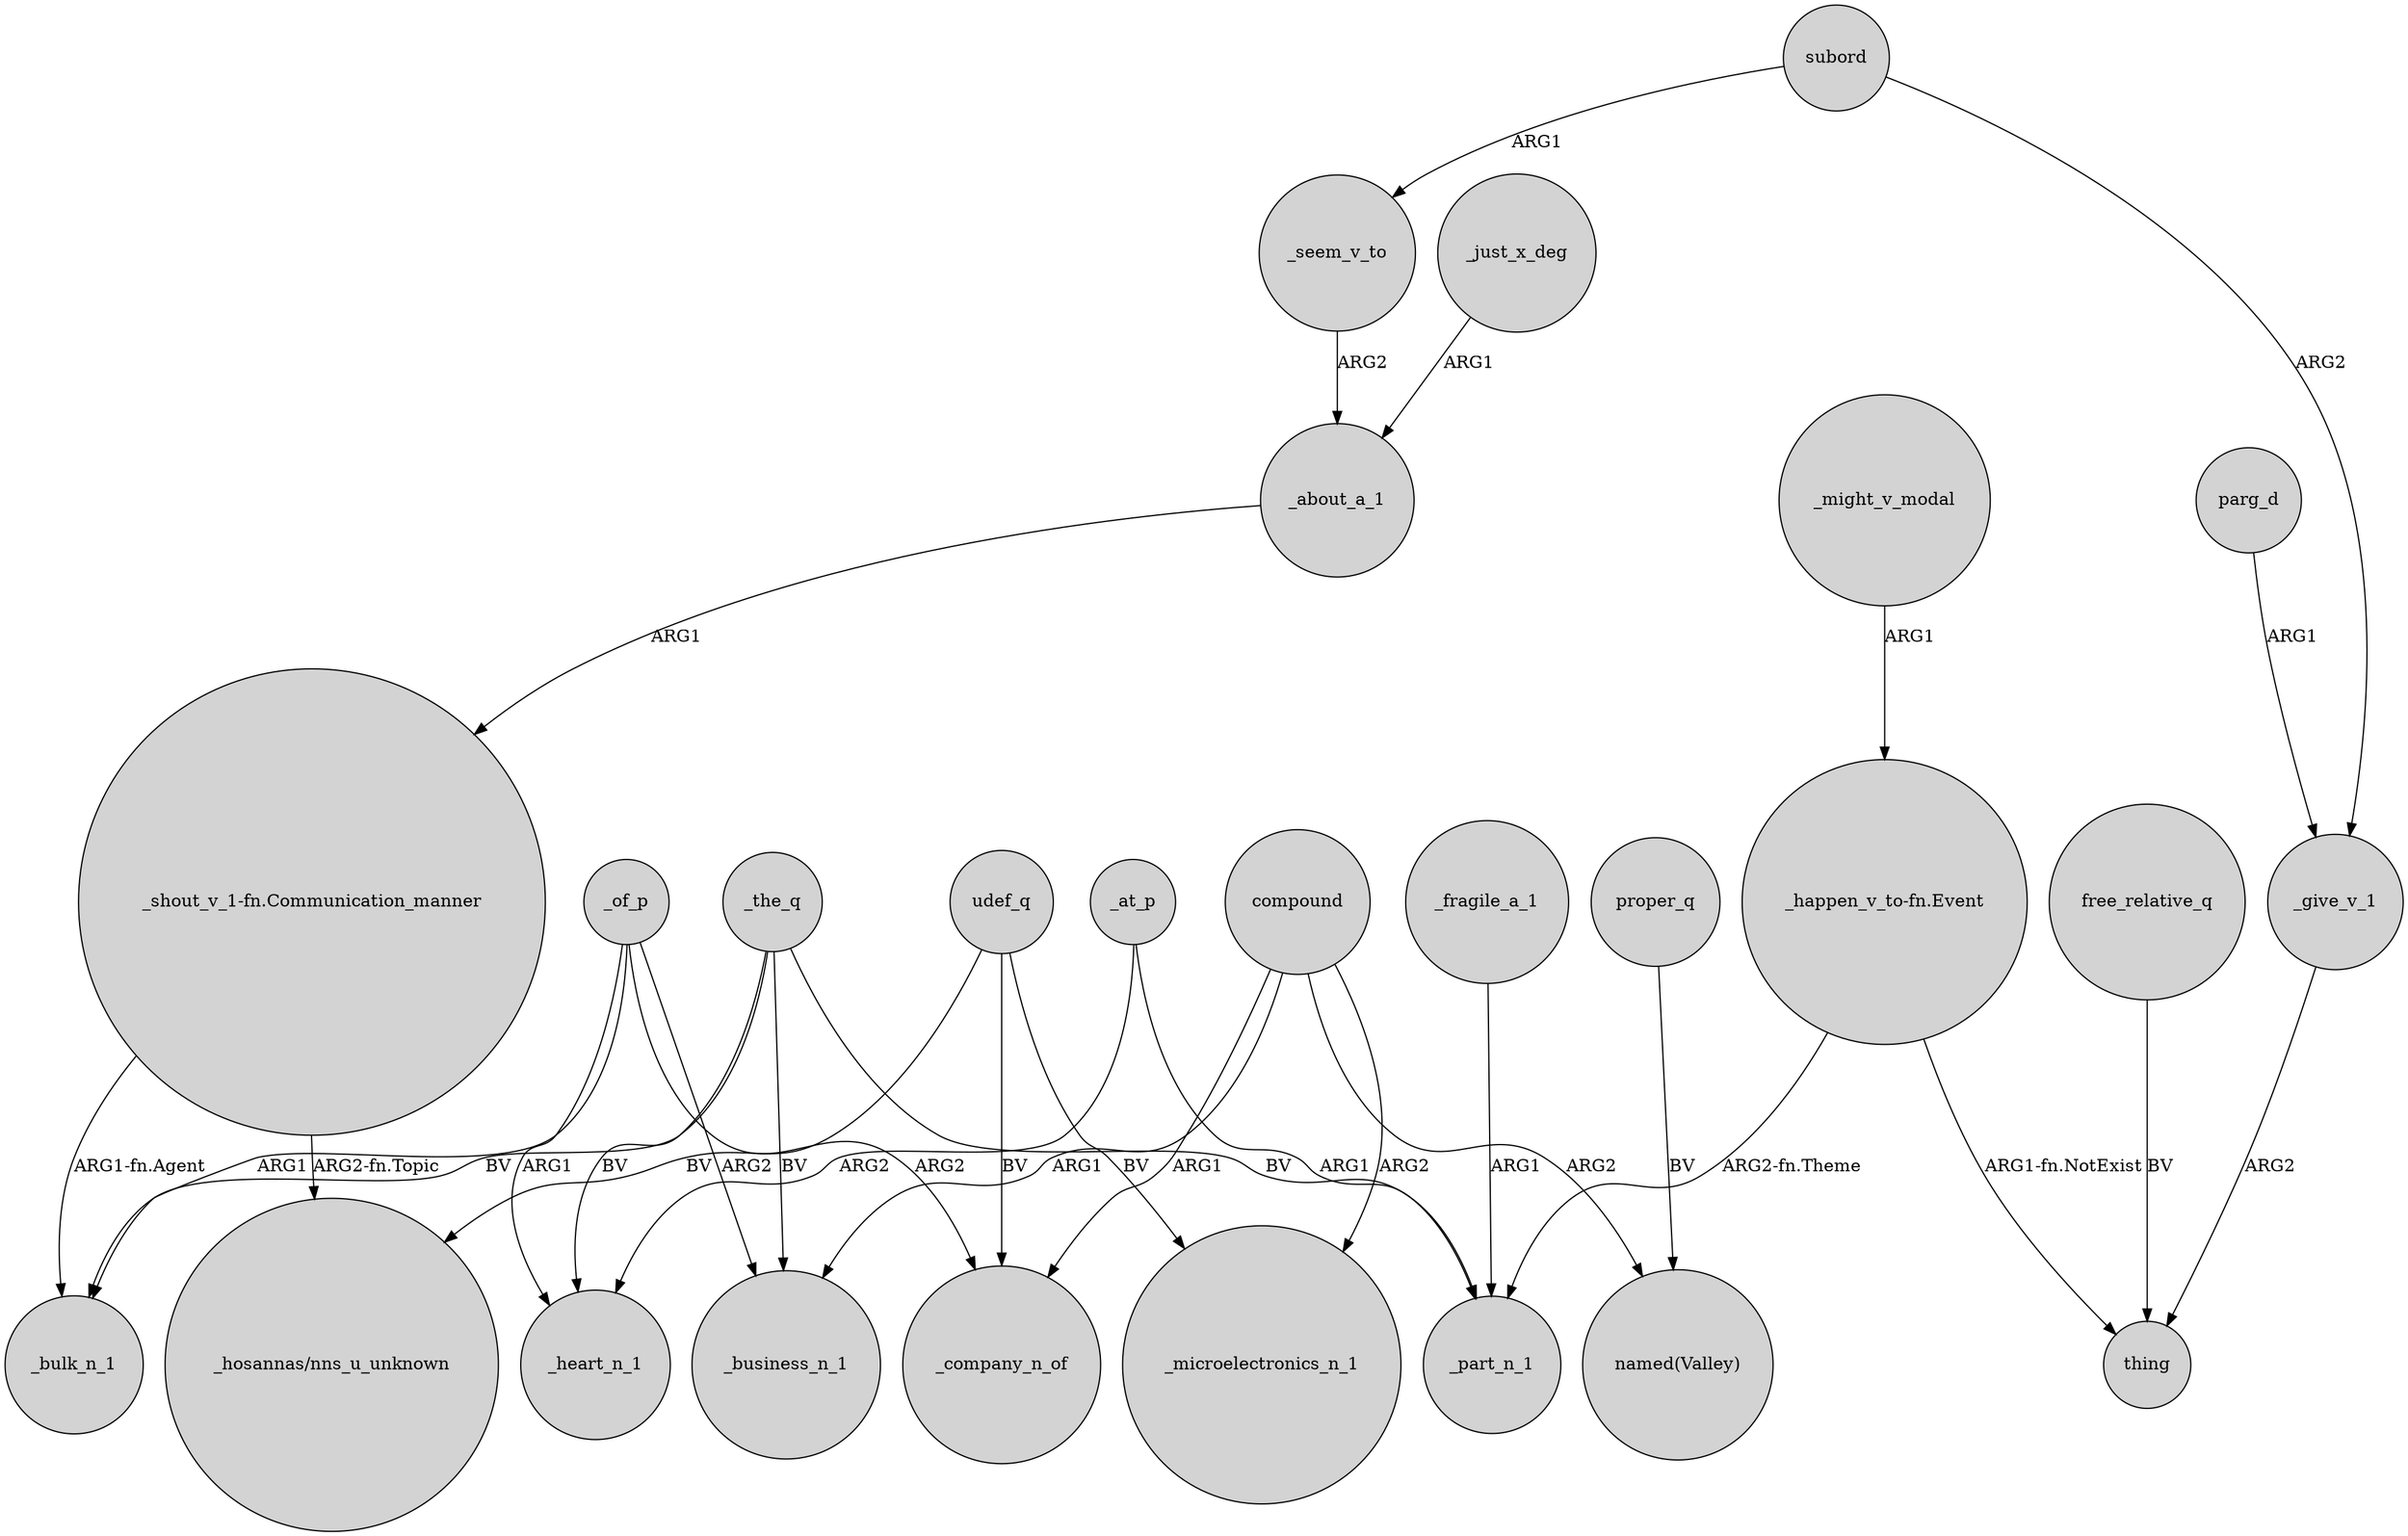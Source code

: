 digraph {
	node [shape=circle style=filled]
	_of_p -> _heart_n_1 [label=ARG1]
	_the_q -> _business_n_1 [label=BV]
	parg_d -> _give_v_1 [label=ARG1]
	"_happen_v_to-fn.Event" -> thing [label="ARG1-fn.NotExist"]
	_give_v_1 -> thing [label=ARG2]
	_at_p -> _part_n_1 [label=ARG1]
	_the_q -> _heart_n_1 [label=BV]
	compound -> _microelectronics_n_1 [label=ARG2]
	_the_q -> _part_n_1 [label=BV]
	_at_p -> _heart_n_1 [label=ARG2]
	udef_q -> _microelectronics_n_1 [label=BV]
	_of_p -> _business_n_1 [label=ARG2]
	_might_v_modal -> "_happen_v_to-fn.Event" [label=ARG1]
	_of_p -> _bulk_n_1 [label=ARG1]
	compound -> _company_n_of [label=ARG1]
	proper_q -> "named(Valley)" [label=BV]
	_the_q -> _bulk_n_1 [label=BV]
	free_relative_q -> thing [label=BV]
	compound -> _business_n_1 [label=ARG1]
	"_shout_v_1-fn.Communication_manner" -> _bulk_n_1 [label="ARG1-fn.Agent"]
	_about_a_1 -> "_shout_v_1-fn.Communication_manner" [label=ARG1]
	"_happen_v_to-fn.Event" -> _part_n_1 [label="ARG2-fn.Theme"]
	subord -> _give_v_1 [label=ARG2]
	"_shout_v_1-fn.Communication_manner" -> "_hosannas/nns_u_unknown" [label="ARG2-fn.Topic"]
	_fragile_a_1 -> _part_n_1 [label=ARG1]
	udef_q -> _company_n_of [label=BV]
	_just_x_deg -> _about_a_1 [label=ARG1]
	subord -> _seem_v_to [label=ARG1]
	_of_p -> _company_n_of [label=ARG2]
	compound -> "named(Valley)" [label=ARG2]
	udef_q -> "_hosannas/nns_u_unknown" [label=BV]
	_seem_v_to -> _about_a_1 [label=ARG2]
}
